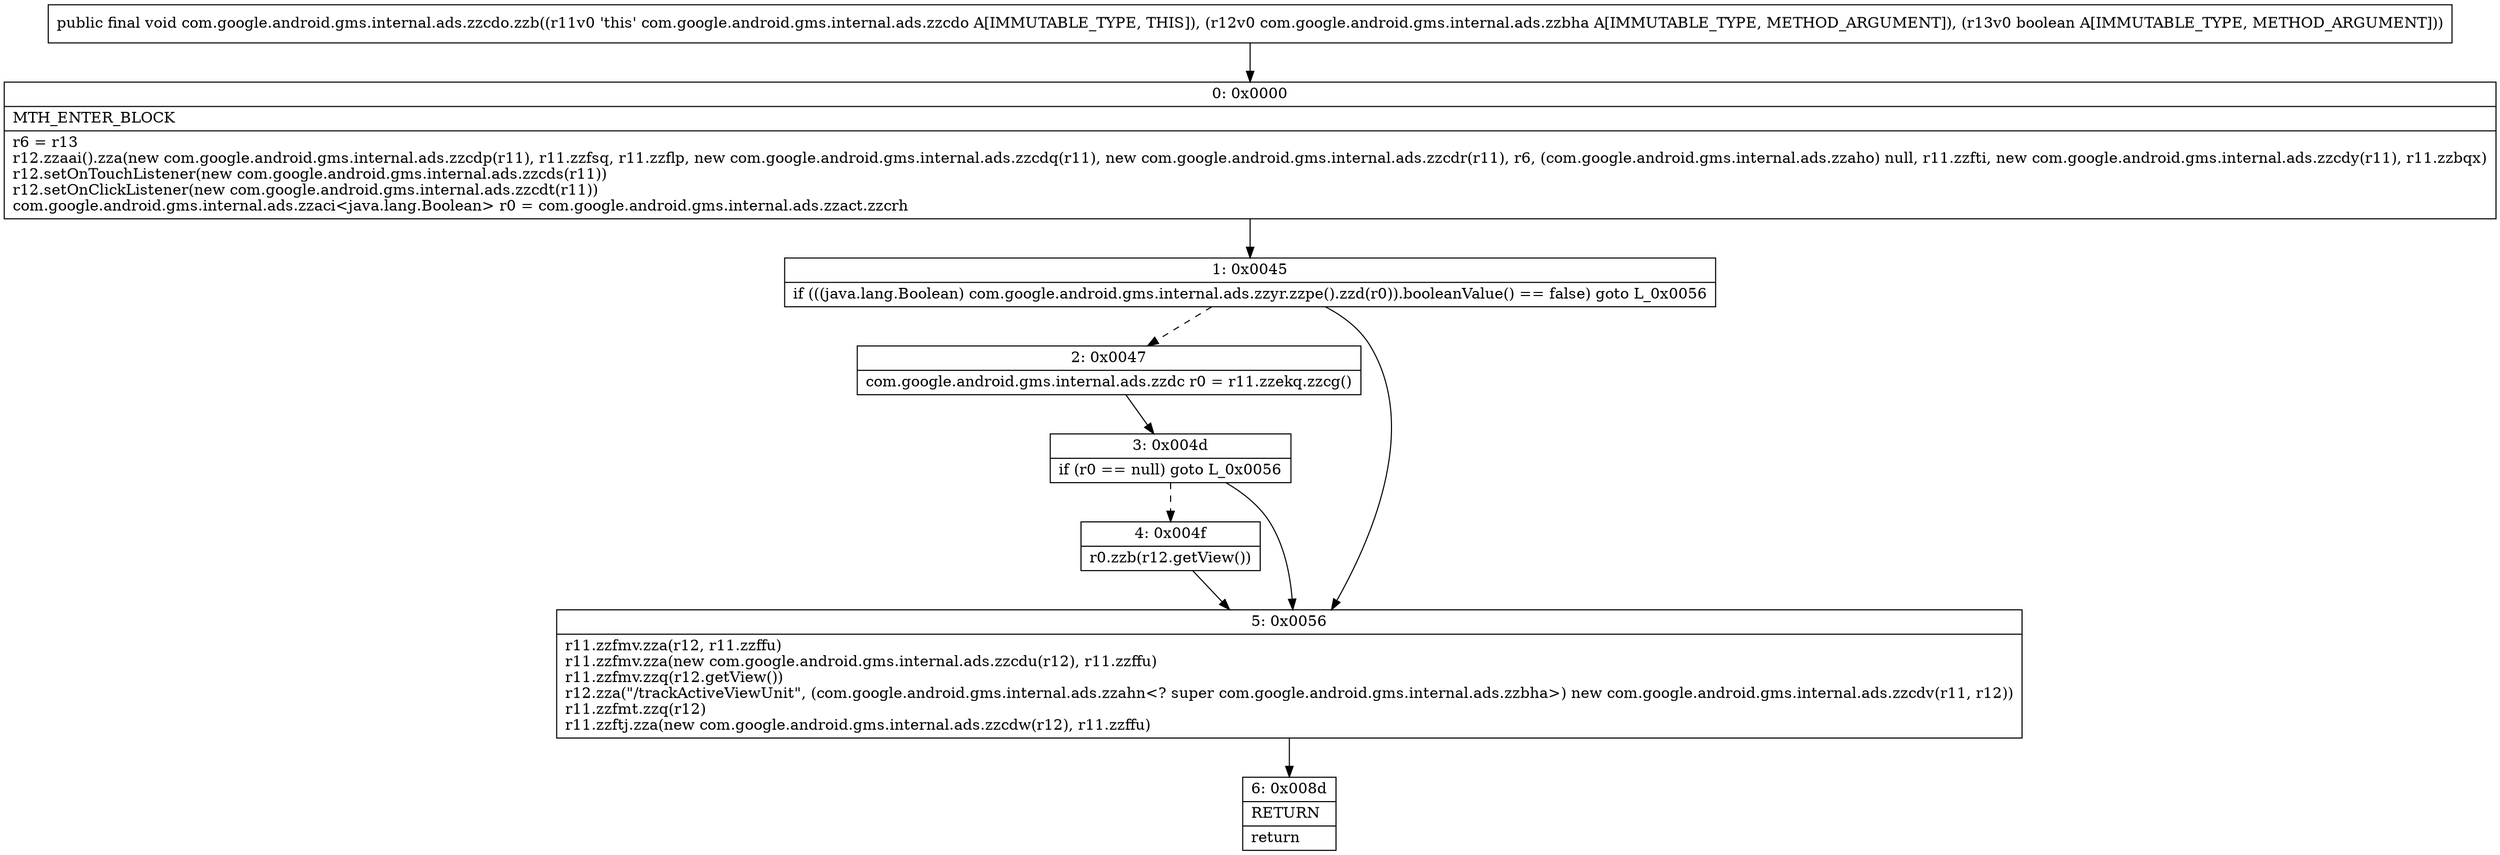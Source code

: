 digraph "CFG forcom.google.android.gms.internal.ads.zzcdo.zzb(Lcom\/google\/android\/gms\/internal\/ads\/zzbha;Z)V" {
Node_0 [shape=record,label="{0\:\ 0x0000|MTH_ENTER_BLOCK\l|r6 = r13\lr12.zzaai().zza(new com.google.android.gms.internal.ads.zzcdp(r11), r11.zzfsq, r11.zzflp, new com.google.android.gms.internal.ads.zzcdq(r11), new com.google.android.gms.internal.ads.zzcdr(r11), r6, (com.google.android.gms.internal.ads.zzaho) null, r11.zzfti, new com.google.android.gms.internal.ads.zzcdy(r11), r11.zzbqx)\lr12.setOnTouchListener(new com.google.android.gms.internal.ads.zzcds(r11))\lr12.setOnClickListener(new com.google.android.gms.internal.ads.zzcdt(r11))\lcom.google.android.gms.internal.ads.zzaci\<java.lang.Boolean\> r0 = com.google.android.gms.internal.ads.zzact.zzcrh\l}"];
Node_1 [shape=record,label="{1\:\ 0x0045|if (((java.lang.Boolean) com.google.android.gms.internal.ads.zzyr.zzpe().zzd(r0)).booleanValue() == false) goto L_0x0056\l}"];
Node_2 [shape=record,label="{2\:\ 0x0047|com.google.android.gms.internal.ads.zzdc r0 = r11.zzekq.zzcg()\l}"];
Node_3 [shape=record,label="{3\:\ 0x004d|if (r0 == null) goto L_0x0056\l}"];
Node_4 [shape=record,label="{4\:\ 0x004f|r0.zzb(r12.getView())\l}"];
Node_5 [shape=record,label="{5\:\ 0x0056|r11.zzfmv.zza(r12, r11.zzffu)\lr11.zzfmv.zza(new com.google.android.gms.internal.ads.zzcdu(r12), r11.zzffu)\lr11.zzfmv.zzq(r12.getView())\lr12.zza(\"\/trackActiveViewUnit\", (com.google.android.gms.internal.ads.zzahn\<? super com.google.android.gms.internal.ads.zzbha\>) new com.google.android.gms.internal.ads.zzcdv(r11, r12))\lr11.zzfmt.zzq(r12)\lr11.zzftj.zza(new com.google.android.gms.internal.ads.zzcdw(r12), r11.zzffu)\l}"];
Node_6 [shape=record,label="{6\:\ 0x008d|RETURN\l|return\l}"];
MethodNode[shape=record,label="{public final void com.google.android.gms.internal.ads.zzcdo.zzb((r11v0 'this' com.google.android.gms.internal.ads.zzcdo A[IMMUTABLE_TYPE, THIS]), (r12v0 com.google.android.gms.internal.ads.zzbha A[IMMUTABLE_TYPE, METHOD_ARGUMENT]), (r13v0 boolean A[IMMUTABLE_TYPE, METHOD_ARGUMENT])) }"];
MethodNode -> Node_0;
Node_0 -> Node_1;
Node_1 -> Node_2[style=dashed];
Node_1 -> Node_5;
Node_2 -> Node_3;
Node_3 -> Node_4[style=dashed];
Node_3 -> Node_5;
Node_4 -> Node_5;
Node_5 -> Node_6;
}

